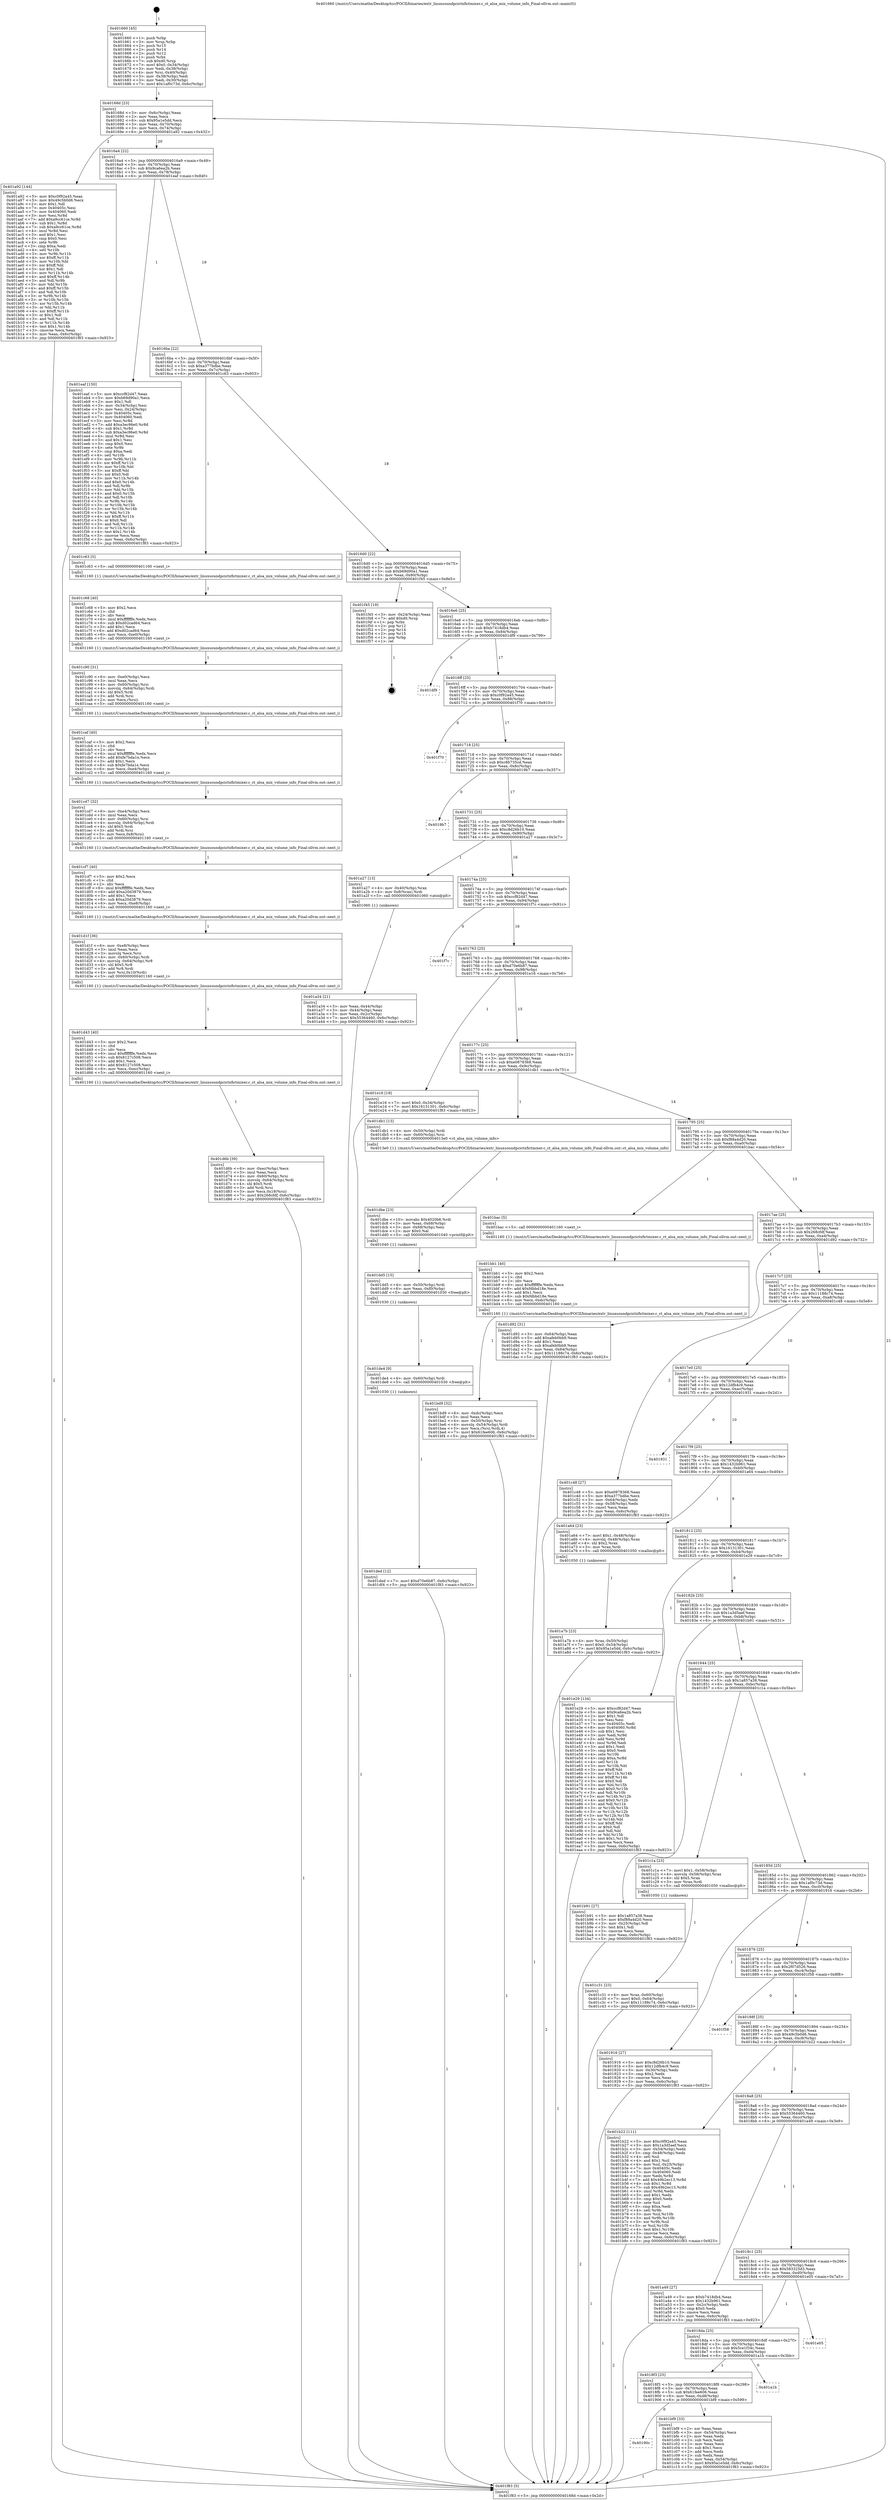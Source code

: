 digraph "0x401660" {
  label = "0x401660 (/mnt/c/Users/mathe/Desktop/tcc/POCII/binaries/extr_linuxsoundpcictxfictmixer.c_ct_alsa_mix_volume_info_Final-ollvm.out::main(0))"
  labelloc = "t"
  node[shape=record]

  Entry [label="",width=0.3,height=0.3,shape=circle,fillcolor=black,style=filled]
  "0x40168d" [label="{
     0x40168d [23]\l
     | [instrs]\l
     &nbsp;&nbsp;0x40168d \<+3\>: mov -0x6c(%rbp),%eax\l
     &nbsp;&nbsp;0x401690 \<+2\>: mov %eax,%ecx\l
     &nbsp;&nbsp;0x401692 \<+6\>: sub $0x95a1e5dd,%ecx\l
     &nbsp;&nbsp;0x401698 \<+3\>: mov %eax,-0x70(%rbp)\l
     &nbsp;&nbsp;0x40169b \<+3\>: mov %ecx,-0x74(%rbp)\l
     &nbsp;&nbsp;0x40169e \<+6\>: je 0000000000401a92 \<main+0x432\>\l
  }"]
  "0x401a92" [label="{
     0x401a92 [144]\l
     | [instrs]\l
     &nbsp;&nbsp;0x401a92 \<+5\>: mov $0xc0f92a45,%eax\l
     &nbsp;&nbsp;0x401a97 \<+5\>: mov $0x49c5b0d6,%ecx\l
     &nbsp;&nbsp;0x401a9c \<+2\>: mov $0x1,%dl\l
     &nbsp;&nbsp;0x401a9e \<+7\>: mov 0x40405c,%esi\l
     &nbsp;&nbsp;0x401aa5 \<+7\>: mov 0x404060,%edi\l
     &nbsp;&nbsp;0x401aac \<+3\>: mov %esi,%r8d\l
     &nbsp;&nbsp;0x401aaf \<+7\>: add $0xa9cc61ce,%r8d\l
     &nbsp;&nbsp;0x401ab6 \<+4\>: sub $0x1,%r8d\l
     &nbsp;&nbsp;0x401aba \<+7\>: sub $0xa9cc61ce,%r8d\l
     &nbsp;&nbsp;0x401ac1 \<+4\>: imul %r8d,%esi\l
     &nbsp;&nbsp;0x401ac5 \<+3\>: and $0x1,%esi\l
     &nbsp;&nbsp;0x401ac8 \<+3\>: cmp $0x0,%esi\l
     &nbsp;&nbsp;0x401acb \<+4\>: sete %r9b\l
     &nbsp;&nbsp;0x401acf \<+3\>: cmp $0xa,%edi\l
     &nbsp;&nbsp;0x401ad2 \<+4\>: setl %r10b\l
     &nbsp;&nbsp;0x401ad6 \<+3\>: mov %r9b,%r11b\l
     &nbsp;&nbsp;0x401ad9 \<+4\>: xor $0xff,%r11b\l
     &nbsp;&nbsp;0x401add \<+3\>: mov %r10b,%bl\l
     &nbsp;&nbsp;0x401ae0 \<+3\>: xor $0xff,%bl\l
     &nbsp;&nbsp;0x401ae3 \<+3\>: xor $0x1,%dl\l
     &nbsp;&nbsp;0x401ae6 \<+3\>: mov %r11b,%r14b\l
     &nbsp;&nbsp;0x401ae9 \<+4\>: and $0xff,%r14b\l
     &nbsp;&nbsp;0x401aed \<+3\>: and %dl,%r9b\l
     &nbsp;&nbsp;0x401af0 \<+3\>: mov %bl,%r15b\l
     &nbsp;&nbsp;0x401af3 \<+4\>: and $0xff,%r15b\l
     &nbsp;&nbsp;0x401af7 \<+3\>: and %dl,%r10b\l
     &nbsp;&nbsp;0x401afa \<+3\>: or %r9b,%r14b\l
     &nbsp;&nbsp;0x401afd \<+3\>: or %r10b,%r15b\l
     &nbsp;&nbsp;0x401b00 \<+3\>: xor %r15b,%r14b\l
     &nbsp;&nbsp;0x401b03 \<+3\>: or %bl,%r11b\l
     &nbsp;&nbsp;0x401b06 \<+4\>: xor $0xff,%r11b\l
     &nbsp;&nbsp;0x401b0a \<+3\>: or $0x1,%dl\l
     &nbsp;&nbsp;0x401b0d \<+3\>: and %dl,%r11b\l
     &nbsp;&nbsp;0x401b10 \<+3\>: or %r11b,%r14b\l
     &nbsp;&nbsp;0x401b13 \<+4\>: test $0x1,%r14b\l
     &nbsp;&nbsp;0x401b17 \<+3\>: cmovne %ecx,%eax\l
     &nbsp;&nbsp;0x401b1a \<+3\>: mov %eax,-0x6c(%rbp)\l
     &nbsp;&nbsp;0x401b1d \<+5\>: jmp 0000000000401f83 \<main+0x923\>\l
  }"]
  "0x4016a4" [label="{
     0x4016a4 [22]\l
     | [instrs]\l
     &nbsp;&nbsp;0x4016a4 \<+5\>: jmp 00000000004016a9 \<main+0x49\>\l
     &nbsp;&nbsp;0x4016a9 \<+3\>: mov -0x70(%rbp),%eax\l
     &nbsp;&nbsp;0x4016ac \<+5\>: sub $0x9ca6ea2b,%eax\l
     &nbsp;&nbsp;0x4016b1 \<+3\>: mov %eax,-0x78(%rbp)\l
     &nbsp;&nbsp;0x4016b4 \<+6\>: je 0000000000401eaf \<main+0x84f\>\l
  }"]
  Exit [label="",width=0.3,height=0.3,shape=circle,fillcolor=black,style=filled,peripheries=2]
  "0x401eaf" [label="{
     0x401eaf [150]\l
     | [instrs]\l
     &nbsp;&nbsp;0x401eaf \<+5\>: mov $0xccf82d47,%eax\l
     &nbsp;&nbsp;0x401eb4 \<+5\>: mov $0xb69d90a1,%ecx\l
     &nbsp;&nbsp;0x401eb9 \<+2\>: mov $0x1,%dl\l
     &nbsp;&nbsp;0x401ebb \<+3\>: mov -0x34(%rbp),%esi\l
     &nbsp;&nbsp;0x401ebe \<+3\>: mov %esi,-0x24(%rbp)\l
     &nbsp;&nbsp;0x401ec1 \<+7\>: mov 0x40405c,%esi\l
     &nbsp;&nbsp;0x401ec8 \<+7\>: mov 0x404060,%edi\l
     &nbsp;&nbsp;0x401ecf \<+3\>: mov %esi,%r8d\l
     &nbsp;&nbsp;0x401ed2 \<+7\>: add $0xa3ec96e0,%r8d\l
     &nbsp;&nbsp;0x401ed9 \<+4\>: sub $0x1,%r8d\l
     &nbsp;&nbsp;0x401edd \<+7\>: sub $0xa3ec96e0,%r8d\l
     &nbsp;&nbsp;0x401ee4 \<+4\>: imul %r8d,%esi\l
     &nbsp;&nbsp;0x401ee8 \<+3\>: and $0x1,%esi\l
     &nbsp;&nbsp;0x401eeb \<+3\>: cmp $0x0,%esi\l
     &nbsp;&nbsp;0x401eee \<+4\>: sete %r9b\l
     &nbsp;&nbsp;0x401ef2 \<+3\>: cmp $0xa,%edi\l
     &nbsp;&nbsp;0x401ef5 \<+4\>: setl %r10b\l
     &nbsp;&nbsp;0x401ef9 \<+3\>: mov %r9b,%r11b\l
     &nbsp;&nbsp;0x401efc \<+4\>: xor $0xff,%r11b\l
     &nbsp;&nbsp;0x401f00 \<+3\>: mov %r10b,%bl\l
     &nbsp;&nbsp;0x401f03 \<+3\>: xor $0xff,%bl\l
     &nbsp;&nbsp;0x401f06 \<+3\>: xor $0x0,%dl\l
     &nbsp;&nbsp;0x401f09 \<+3\>: mov %r11b,%r14b\l
     &nbsp;&nbsp;0x401f0c \<+4\>: and $0x0,%r14b\l
     &nbsp;&nbsp;0x401f10 \<+3\>: and %dl,%r9b\l
     &nbsp;&nbsp;0x401f13 \<+3\>: mov %bl,%r15b\l
     &nbsp;&nbsp;0x401f16 \<+4\>: and $0x0,%r15b\l
     &nbsp;&nbsp;0x401f1a \<+3\>: and %dl,%r10b\l
     &nbsp;&nbsp;0x401f1d \<+3\>: or %r9b,%r14b\l
     &nbsp;&nbsp;0x401f20 \<+3\>: or %r10b,%r15b\l
     &nbsp;&nbsp;0x401f23 \<+3\>: xor %r15b,%r14b\l
     &nbsp;&nbsp;0x401f26 \<+3\>: or %bl,%r11b\l
     &nbsp;&nbsp;0x401f29 \<+4\>: xor $0xff,%r11b\l
     &nbsp;&nbsp;0x401f2d \<+3\>: or $0x0,%dl\l
     &nbsp;&nbsp;0x401f30 \<+3\>: and %dl,%r11b\l
     &nbsp;&nbsp;0x401f33 \<+3\>: or %r11b,%r14b\l
     &nbsp;&nbsp;0x401f36 \<+4\>: test $0x1,%r14b\l
     &nbsp;&nbsp;0x401f3a \<+3\>: cmovne %ecx,%eax\l
     &nbsp;&nbsp;0x401f3d \<+3\>: mov %eax,-0x6c(%rbp)\l
     &nbsp;&nbsp;0x401f40 \<+5\>: jmp 0000000000401f83 \<main+0x923\>\l
  }"]
  "0x4016ba" [label="{
     0x4016ba [22]\l
     | [instrs]\l
     &nbsp;&nbsp;0x4016ba \<+5\>: jmp 00000000004016bf \<main+0x5f\>\l
     &nbsp;&nbsp;0x4016bf \<+3\>: mov -0x70(%rbp),%eax\l
     &nbsp;&nbsp;0x4016c2 \<+5\>: sub $0xa377bdbe,%eax\l
     &nbsp;&nbsp;0x4016c7 \<+3\>: mov %eax,-0x7c(%rbp)\l
     &nbsp;&nbsp;0x4016ca \<+6\>: je 0000000000401c63 \<main+0x603\>\l
  }"]
  "0x401ded" [label="{
     0x401ded [12]\l
     | [instrs]\l
     &nbsp;&nbsp;0x401ded \<+7\>: movl $0xd70e6b87,-0x6c(%rbp)\l
     &nbsp;&nbsp;0x401df4 \<+5\>: jmp 0000000000401f83 \<main+0x923\>\l
  }"]
  "0x401c63" [label="{
     0x401c63 [5]\l
     | [instrs]\l
     &nbsp;&nbsp;0x401c63 \<+5\>: call 0000000000401160 \<next_i\>\l
     | [calls]\l
     &nbsp;&nbsp;0x401160 \{1\} (/mnt/c/Users/mathe/Desktop/tcc/POCII/binaries/extr_linuxsoundpcictxfictmixer.c_ct_alsa_mix_volume_info_Final-ollvm.out::next_i)\l
  }"]
  "0x4016d0" [label="{
     0x4016d0 [22]\l
     | [instrs]\l
     &nbsp;&nbsp;0x4016d0 \<+5\>: jmp 00000000004016d5 \<main+0x75\>\l
     &nbsp;&nbsp;0x4016d5 \<+3\>: mov -0x70(%rbp),%eax\l
     &nbsp;&nbsp;0x4016d8 \<+5\>: sub $0xb69d90a1,%eax\l
     &nbsp;&nbsp;0x4016dd \<+3\>: mov %eax,-0x80(%rbp)\l
     &nbsp;&nbsp;0x4016e0 \<+6\>: je 0000000000401f45 \<main+0x8e5\>\l
  }"]
  "0x401de4" [label="{
     0x401de4 [9]\l
     | [instrs]\l
     &nbsp;&nbsp;0x401de4 \<+4\>: mov -0x60(%rbp),%rdi\l
     &nbsp;&nbsp;0x401de8 \<+5\>: call 0000000000401030 \<free@plt\>\l
     | [calls]\l
     &nbsp;&nbsp;0x401030 \{1\} (unknown)\l
  }"]
  "0x401f45" [label="{
     0x401f45 [19]\l
     | [instrs]\l
     &nbsp;&nbsp;0x401f45 \<+3\>: mov -0x24(%rbp),%eax\l
     &nbsp;&nbsp;0x401f48 \<+7\>: add $0xd0,%rsp\l
     &nbsp;&nbsp;0x401f4f \<+1\>: pop %rbx\l
     &nbsp;&nbsp;0x401f50 \<+2\>: pop %r12\l
     &nbsp;&nbsp;0x401f52 \<+2\>: pop %r14\l
     &nbsp;&nbsp;0x401f54 \<+2\>: pop %r15\l
     &nbsp;&nbsp;0x401f56 \<+1\>: pop %rbp\l
     &nbsp;&nbsp;0x401f57 \<+1\>: ret\l
  }"]
  "0x4016e6" [label="{
     0x4016e6 [25]\l
     | [instrs]\l
     &nbsp;&nbsp;0x4016e6 \<+5\>: jmp 00000000004016eb \<main+0x8b\>\l
     &nbsp;&nbsp;0x4016eb \<+3\>: mov -0x70(%rbp),%eax\l
     &nbsp;&nbsp;0x4016ee \<+5\>: sub $0xb7418db4,%eax\l
     &nbsp;&nbsp;0x4016f3 \<+6\>: mov %eax,-0x84(%rbp)\l
     &nbsp;&nbsp;0x4016f9 \<+6\>: je 0000000000401df9 \<main+0x799\>\l
  }"]
  "0x401dd5" [label="{
     0x401dd5 [15]\l
     | [instrs]\l
     &nbsp;&nbsp;0x401dd5 \<+4\>: mov -0x50(%rbp),%rdi\l
     &nbsp;&nbsp;0x401dd9 \<+6\>: mov %eax,-0xf0(%rbp)\l
     &nbsp;&nbsp;0x401ddf \<+5\>: call 0000000000401030 \<free@plt\>\l
     | [calls]\l
     &nbsp;&nbsp;0x401030 \{1\} (unknown)\l
  }"]
  "0x401df9" [label="{
     0x401df9\l
  }", style=dashed]
  "0x4016ff" [label="{
     0x4016ff [25]\l
     | [instrs]\l
     &nbsp;&nbsp;0x4016ff \<+5\>: jmp 0000000000401704 \<main+0xa4\>\l
     &nbsp;&nbsp;0x401704 \<+3\>: mov -0x70(%rbp),%eax\l
     &nbsp;&nbsp;0x401707 \<+5\>: sub $0xc0f92a45,%eax\l
     &nbsp;&nbsp;0x40170c \<+6\>: mov %eax,-0x88(%rbp)\l
     &nbsp;&nbsp;0x401712 \<+6\>: je 0000000000401f70 \<main+0x910\>\l
  }"]
  "0x401dbe" [label="{
     0x401dbe [23]\l
     | [instrs]\l
     &nbsp;&nbsp;0x401dbe \<+10\>: movabs $0x4020b6,%rdi\l
     &nbsp;&nbsp;0x401dc8 \<+3\>: mov %eax,-0x68(%rbp)\l
     &nbsp;&nbsp;0x401dcb \<+3\>: mov -0x68(%rbp),%esi\l
     &nbsp;&nbsp;0x401dce \<+2\>: mov $0x0,%al\l
     &nbsp;&nbsp;0x401dd0 \<+5\>: call 0000000000401040 \<printf@plt\>\l
     | [calls]\l
     &nbsp;&nbsp;0x401040 \{1\} (unknown)\l
  }"]
  "0x401f70" [label="{
     0x401f70\l
  }", style=dashed]
  "0x401718" [label="{
     0x401718 [25]\l
     | [instrs]\l
     &nbsp;&nbsp;0x401718 \<+5\>: jmp 000000000040171d \<main+0xbd\>\l
     &nbsp;&nbsp;0x40171d \<+3\>: mov -0x70(%rbp),%eax\l
     &nbsp;&nbsp;0x401720 \<+5\>: sub $0xc8b735cd,%eax\l
     &nbsp;&nbsp;0x401725 \<+6\>: mov %eax,-0x8c(%rbp)\l
     &nbsp;&nbsp;0x40172b \<+6\>: je 00000000004019b7 \<main+0x357\>\l
  }"]
  "0x401d6b" [label="{
     0x401d6b [39]\l
     | [instrs]\l
     &nbsp;&nbsp;0x401d6b \<+6\>: mov -0xec(%rbp),%ecx\l
     &nbsp;&nbsp;0x401d71 \<+3\>: imul %eax,%ecx\l
     &nbsp;&nbsp;0x401d74 \<+4\>: mov -0x60(%rbp),%rsi\l
     &nbsp;&nbsp;0x401d78 \<+4\>: movslq -0x64(%rbp),%rdi\l
     &nbsp;&nbsp;0x401d7c \<+4\>: shl $0x5,%rdi\l
     &nbsp;&nbsp;0x401d80 \<+3\>: add %rdi,%rsi\l
     &nbsp;&nbsp;0x401d83 \<+3\>: mov %ecx,0x18(%rsi)\l
     &nbsp;&nbsp;0x401d86 \<+7\>: movl $0x268cfdf,-0x6c(%rbp)\l
     &nbsp;&nbsp;0x401d8d \<+5\>: jmp 0000000000401f83 \<main+0x923\>\l
  }"]
  "0x4019b7" [label="{
     0x4019b7\l
  }", style=dashed]
  "0x401731" [label="{
     0x401731 [25]\l
     | [instrs]\l
     &nbsp;&nbsp;0x401731 \<+5\>: jmp 0000000000401736 \<main+0xd6\>\l
     &nbsp;&nbsp;0x401736 \<+3\>: mov -0x70(%rbp),%eax\l
     &nbsp;&nbsp;0x401739 \<+5\>: sub $0xc8d26b10,%eax\l
     &nbsp;&nbsp;0x40173e \<+6\>: mov %eax,-0x90(%rbp)\l
     &nbsp;&nbsp;0x401744 \<+6\>: je 0000000000401a27 \<main+0x3c7\>\l
  }"]
  "0x401d43" [label="{
     0x401d43 [40]\l
     | [instrs]\l
     &nbsp;&nbsp;0x401d43 \<+5\>: mov $0x2,%ecx\l
     &nbsp;&nbsp;0x401d48 \<+1\>: cltd\l
     &nbsp;&nbsp;0x401d49 \<+2\>: idiv %ecx\l
     &nbsp;&nbsp;0x401d4b \<+6\>: imul $0xfffffffe,%edx,%ecx\l
     &nbsp;&nbsp;0x401d51 \<+6\>: sub $0x8127c508,%ecx\l
     &nbsp;&nbsp;0x401d57 \<+3\>: add $0x1,%ecx\l
     &nbsp;&nbsp;0x401d5a \<+6\>: add $0x8127c508,%ecx\l
     &nbsp;&nbsp;0x401d60 \<+6\>: mov %ecx,-0xec(%rbp)\l
     &nbsp;&nbsp;0x401d66 \<+5\>: call 0000000000401160 \<next_i\>\l
     | [calls]\l
     &nbsp;&nbsp;0x401160 \{1\} (/mnt/c/Users/mathe/Desktop/tcc/POCII/binaries/extr_linuxsoundpcictxfictmixer.c_ct_alsa_mix_volume_info_Final-ollvm.out::next_i)\l
  }"]
  "0x401a27" [label="{
     0x401a27 [13]\l
     | [instrs]\l
     &nbsp;&nbsp;0x401a27 \<+4\>: mov -0x40(%rbp),%rax\l
     &nbsp;&nbsp;0x401a2b \<+4\>: mov 0x8(%rax),%rdi\l
     &nbsp;&nbsp;0x401a2f \<+5\>: call 0000000000401060 \<atoi@plt\>\l
     | [calls]\l
     &nbsp;&nbsp;0x401060 \{1\} (unknown)\l
  }"]
  "0x40174a" [label="{
     0x40174a [25]\l
     | [instrs]\l
     &nbsp;&nbsp;0x40174a \<+5\>: jmp 000000000040174f \<main+0xef\>\l
     &nbsp;&nbsp;0x40174f \<+3\>: mov -0x70(%rbp),%eax\l
     &nbsp;&nbsp;0x401752 \<+5\>: sub $0xccf82d47,%eax\l
     &nbsp;&nbsp;0x401757 \<+6\>: mov %eax,-0x94(%rbp)\l
     &nbsp;&nbsp;0x40175d \<+6\>: je 0000000000401f7c \<main+0x91c\>\l
  }"]
  "0x401d1f" [label="{
     0x401d1f [36]\l
     | [instrs]\l
     &nbsp;&nbsp;0x401d1f \<+6\>: mov -0xe8(%rbp),%ecx\l
     &nbsp;&nbsp;0x401d25 \<+3\>: imul %eax,%ecx\l
     &nbsp;&nbsp;0x401d28 \<+3\>: movslq %ecx,%rsi\l
     &nbsp;&nbsp;0x401d2b \<+4\>: mov -0x60(%rbp),%rdi\l
     &nbsp;&nbsp;0x401d2f \<+4\>: movslq -0x64(%rbp),%r8\l
     &nbsp;&nbsp;0x401d33 \<+4\>: shl $0x5,%r8\l
     &nbsp;&nbsp;0x401d37 \<+3\>: add %r8,%rdi\l
     &nbsp;&nbsp;0x401d3a \<+4\>: mov %rsi,0x10(%rdi)\l
     &nbsp;&nbsp;0x401d3e \<+5\>: call 0000000000401160 \<next_i\>\l
     | [calls]\l
     &nbsp;&nbsp;0x401160 \{1\} (/mnt/c/Users/mathe/Desktop/tcc/POCII/binaries/extr_linuxsoundpcictxfictmixer.c_ct_alsa_mix_volume_info_Final-ollvm.out::next_i)\l
  }"]
  "0x401f7c" [label="{
     0x401f7c\l
  }", style=dashed]
  "0x401763" [label="{
     0x401763 [25]\l
     | [instrs]\l
     &nbsp;&nbsp;0x401763 \<+5\>: jmp 0000000000401768 \<main+0x108\>\l
     &nbsp;&nbsp;0x401768 \<+3\>: mov -0x70(%rbp),%eax\l
     &nbsp;&nbsp;0x40176b \<+5\>: sub $0xd70e6b87,%eax\l
     &nbsp;&nbsp;0x401770 \<+6\>: mov %eax,-0x98(%rbp)\l
     &nbsp;&nbsp;0x401776 \<+6\>: je 0000000000401e16 \<main+0x7b6\>\l
  }"]
  "0x401cf7" [label="{
     0x401cf7 [40]\l
     | [instrs]\l
     &nbsp;&nbsp;0x401cf7 \<+5\>: mov $0x2,%ecx\l
     &nbsp;&nbsp;0x401cfc \<+1\>: cltd\l
     &nbsp;&nbsp;0x401cfd \<+2\>: idiv %ecx\l
     &nbsp;&nbsp;0x401cff \<+6\>: imul $0xfffffffe,%edx,%ecx\l
     &nbsp;&nbsp;0x401d05 \<+6\>: add $0xa20d3879,%ecx\l
     &nbsp;&nbsp;0x401d0b \<+3\>: add $0x1,%ecx\l
     &nbsp;&nbsp;0x401d0e \<+6\>: sub $0xa20d3879,%ecx\l
     &nbsp;&nbsp;0x401d14 \<+6\>: mov %ecx,-0xe8(%rbp)\l
     &nbsp;&nbsp;0x401d1a \<+5\>: call 0000000000401160 \<next_i\>\l
     | [calls]\l
     &nbsp;&nbsp;0x401160 \{1\} (/mnt/c/Users/mathe/Desktop/tcc/POCII/binaries/extr_linuxsoundpcictxfictmixer.c_ct_alsa_mix_volume_info_Final-ollvm.out::next_i)\l
  }"]
  "0x401e16" [label="{
     0x401e16 [19]\l
     | [instrs]\l
     &nbsp;&nbsp;0x401e16 \<+7\>: movl $0x0,-0x34(%rbp)\l
     &nbsp;&nbsp;0x401e1d \<+7\>: movl $0x16131301,-0x6c(%rbp)\l
     &nbsp;&nbsp;0x401e24 \<+5\>: jmp 0000000000401f83 \<main+0x923\>\l
  }"]
  "0x40177c" [label="{
     0x40177c [25]\l
     | [instrs]\l
     &nbsp;&nbsp;0x40177c \<+5\>: jmp 0000000000401781 \<main+0x121\>\l
     &nbsp;&nbsp;0x401781 \<+3\>: mov -0x70(%rbp),%eax\l
     &nbsp;&nbsp;0x401784 \<+5\>: sub $0xe0878368,%eax\l
     &nbsp;&nbsp;0x401789 \<+6\>: mov %eax,-0x9c(%rbp)\l
     &nbsp;&nbsp;0x40178f \<+6\>: je 0000000000401db1 \<main+0x751\>\l
  }"]
  "0x401cd7" [label="{
     0x401cd7 [32]\l
     | [instrs]\l
     &nbsp;&nbsp;0x401cd7 \<+6\>: mov -0xe4(%rbp),%ecx\l
     &nbsp;&nbsp;0x401cdd \<+3\>: imul %eax,%ecx\l
     &nbsp;&nbsp;0x401ce0 \<+4\>: mov -0x60(%rbp),%rsi\l
     &nbsp;&nbsp;0x401ce4 \<+4\>: movslq -0x64(%rbp),%rdi\l
     &nbsp;&nbsp;0x401ce8 \<+4\>: shl $0x5,%rdi\l
     &nbsp;&nbsp;0x401cec \<+3\>: add %rdi,%rsi\l
     &nbsp;&nbsp;0x401cef \<+3\>: mov %ecx,0x8(%rsi)\l
     &nbsp;&nbsp;0x401cf2 \<+5\>: call 0000000000401160 \<next_i\>\l
     | [calls]\l
     &nbsp;&nbsp;0x401160 \{1\} (/mnt/c/Users/mathe/Desktop/tcc/POCII/binaries/extr_linuxsoundpcictxfictmixer.c_ct_alsa_mix_volume_info_Final-ollvm.out::next_i)\l
  }"]
  "0x401db1" [label="{
     0x401db1 [13]\l
     | [instrs]\l
     &nbsp;&nbsp;0x401db1 \<+4\>: mov -0x50(%rbp),%rdi\l
     &nbsp;&nbsp;0x401db5 \<+4\>: mov -0x60(%rbp),%rsi\l
     &nbsp;&nbsp;0x401db9 \<+5\>: call 00000000004013e0 \<ct_alsa_mix_volume_info\>\l
     | [calls]\l
     &nbsp;&nbsp;0x4013e0 \{1\} (/mnt/c/Users/mathe/Desktop/tcc/POCII/binaries/extr_linuxsoundpcictxfictmixer.c_ct_alsa_mix_volume_info_Final-ollvm.out::ct_alsa_mix_volume_info)\l
  }"]
  "0x401795" [label="{
     0x401795 [25]\l
     | [instrs]\l
     &nbsp;&nbsp;0x401795 \<+5\>: jmp 000000000040179a \<main+0x13a\>\l
     &nbsp;&nbsp;0x40179a \<+3\>: mov -0x70(%rbp),%eax\l
     &nbsp;&nbsp;0x40179d \<+5\>: sub $0xf88a4d20,%eax\l
     &nbsp;&nbsp;0x4017a2 \<+6\>: mov %eax,-0xa0(%rbp)\l
     &nbsp;&nbsp;0x4017a8 \<+6\>: je 0000000000401bac \<main+0x54c\>\l
  }"]
  "0x401caf" [label="{
     0x401caf [40]\l
     | [instrs]\l
     &nbsp;&nbsp;0x401caf \<+5\>: mov $0x2,%ecx\l
     &nbsp;&nbsp;0x401cb4 \<+1\>: cltd\l
     &nbsp;&nbsp;0x401cb5 \<+2\>: idiv %ecx\l
     &nbsp;&nbsp;0x401cb7 \<+6\>: imul $0xfffffffe,%edx,%ecx\l
     &nbsp;&nbsp;0x401cbd \<+6\>: add $0xfe7bda1e,%ecx\l
     &nbsp;&nbsp;0x401cc3 \<+3\>: add $0x1,%ecx\l
     &nbsp;&nbsp;0x401cc6 \<+6\>: sub $0xfe7bda1e,%ecx\l
     &nbsp;&nbsp;0x401ccc \<+6\>: mov %ecx,-0xe4(%rbp)\l
     &nbsp;&nbsp;0x401cd2 \<+5\>: call 0000000000401160 \<next_i\>\l
     | [calls]\l
     &nbsp;&nbsp;0x401160 \{1\} (/mnt/c/Users/mathe/Desktop/tcc/POCII/binaries/extr_linuxsoundpcictxfictmixer.c_ct_alsa_mix_volume_info_Final-ollvm.out::next_i)\l
  }"]
  "0x401bac" [label="{
     0x401bac [5]\l
     | [instrs]\l
     &nbsp;&nbsp;0x401bac \<+5\>: call 0000000000401160 \<next_i\>\l
     | [calls]\l
     &nbsp;&nbsp;0x401160 \{1\} (/mnt/c/Users/mathe/Desktop/tcc/POCII/binaries/extr_linuxsoundpcictxfictmixer.c_ct_alsa_mix_volume_info_Final-ollvm.out::next_i)\l
  }"]
  "0x4017ae" [label="{
     0x4017ae [25]\l
     | [instrs]\l
     &nbsp;&nbsp;0x4017ae \<+5\>: jmp 00000000004017b3 \<main+0x153\>\l
     &nbsp;&nbsp;0x4017b3 \<+3\>: mov -0x70(%rbp),%eax\l
     &nbsp;&nbsp;0x4017b6 \<+5\>: sub $0x268cfdf,%eax\l
     &nbsp;&nbsp;0x4017bb \<+6\>: mov %eax,-0xa4(%rbp)\l
     &nbsp;&nbsp;0x4017c1 \<+6\>: je 0000000000401d92 \<main+0x732\>\l
  }"]
  "0x401c90" [label="{
     0x401c90 [31]\l
     | [instrs]\l
     &nbsp;&nbsp;0x401c90 \<+6\>: mov -0xe0(%rbp),%ecx\l
     &nbsp;&nbsp;0x401c96 \<+3\>: imul %eax,%ecx\l
     &nbsp;&nbsp;0x401c99 \<+4\>: mov -0x60(%rbp),%rsi\l
     &nbsp;&nbsp;0x401c9d \<+4\>: movslq -0x64(%rbp),%rdi\l
     &nbsp;&nbsp;0x401ca1 \<+4\>: shl $0x5,%rdi\l
     &nbsp;&nbsp;0x401ca5 \<+3\>: add %rdi,%rsi\l
     &nbsp;&nbsp;0x401ca8 \<+2\>: mov %ecx,(%rsi)\l
     &nbsp;&nbsp;0x401caa \<+5\>: call 0000000000401160 \<next_i\>\l
     | [calls]\l
     &nbsp;&nbsp;0x401160 \{1\} (/mnt/c/Users/mathe/Desktop/tcc/POCII/binaries/extr_linuxsoundpcictxfictmixer.c_ct_alsa_mix_volume_info_Final-ollvm.out::next_i)\l
  }"]
  "0x401d92" [label="{
     0x401d92 [31]\l
     | [instrs]\l
     &nbsp;&nbsp;0x401d92 \<+3\>: mov -0x64(%rbp),%eax\l
     &nbsp;&nbsp;0x401d95 \<+5\>: add $0xafeb0bb9,%eax\l
     &nbsp;&nbsp;0x401d9a \<+3\>: add $0x1,%eax\l
     &nbsp;&nbsp;0x401d9d \<+5\>: sub $0xafeb0bb9,%eax\l
     &nbsp;&nbsp;0x401da2 \<+3\>: mov %eax,-0x64(%rbp)\l
     &nbsp;&nbsp;0x401da5 \<+7\>: movl $0x11188c74,-0x6c(%rbp)\l
     &nbsp;&nbsp;0x401dac \<+5\>: jmp 0000000000401f83 \<main+0x923\>\l
  }"]
  "0x4017c7" [label="{
     0x4017c7 [25]\l
     | [instrs]\l
     &nbsp;&nbsp;0x4017c7 \<+5\>: jmp 00000000004017cc \<main+0x16c\>\l
     &nbsp;&nbsp;0x4017cc \<+3\>: mov -0x70(%rbp),%eax\l
     &nbsp;&nbsp;0x4017cf \<+5\>: sub $0x11188c74,%eax\l
     &nbsp;&nbsp;0x4017d4 \<+6\>: mov %eax,-0xa8(%rbp)\l
     &nbsp;&nbsp;0x4017da \<+6\>: je 0000000000401c48 \<main+0x5e8\>\l
  }"]
  "0x401c68" [label="{
     0x401c68 [40]\l
     | [instrs]\l
     &nbsp;&nbsp;0x401c68 \<+5\>: mov $0x2,%ecx\l
     &nbsp;&nbsp;0x401c6d \<+1\>: cltd\l
     &nbsp;&nbsp;0x401c6e \<+2\>: idiv %ecx\l
     &nbsp;&nbsp;0x401c70 \<+6\>: imul $0xfffffffe,%edx,%ecx\l
     &nbsp;&nbsp;0x401c76 \<+6\>: sub $0xd02cad64,%ecx\l
     &nbsp;&nbsp;0x401c7c \<+3\>: add $0x1,%ecx\l
     &nbsp;&nbsp;0x401c7f \<+6\>: add $0xd02cad64,%ecx\l
     &nbsp;&nbsp;0x401c85 \<+6\>: mov %ecx,-0xe0(%rbp)\l
     &nbsp;&nbsp;0x401c8b \<+5\>: call 0000000000401160 \<next_i\>\l
     | [calls]\l
     &nbsp;&nbsp;0x401160 \{1\} (/mnt/c/Users/mathe/Desktop/tcc/POCII/binaries/extr_linuxsoundpcictxfictmixer.c_ct_alsa_mix_volume_info_Final-ollvm.out::next_i)\l
  }"]
  "0x401c48" [label="{
     0x401c48 [27]\l
     | [instrs]\l
     &nbsp;&nbsp;0x401c48 \<+5\>: mov $0xe0878368,%eax\l
     &nbsp;&nbsp;0x401c4d \<+5\>: mov $0xa377bdbe,%ecx\l
     &nbsp;&nbsp;0x401c52 \<+3\>: mov -0x64(%rbp),%edx\l
     &nbsp;&nbsp;0x401c55 \<+3\>: cmp -0x58(%rbp),%edx\l
     &nbsp;&nbsp;0x401c58 \<+3\>: cmovl %ecx,%eax\l
     &nbsp;&nbsp;0x401c5b \<+3\>: mov %eax,-0x6c(%rbp)\l
     &nbsp;&nbsp;0x401c5e \<+5\>: jmp 0000000000401f83 \<main+0x923\>\l
  }"]
  "0x4017e0" [label="{
     0x4017e0 [25]\l
     | [instrs]\l
     &nbsp;&nbsp;0x4017e0 \<+5\>: jmp 00000000004017e5 \<main+0x185\>\l
     &nbsp;&nbsp;0x4017e5 \<+3\>: mov -0x70(%rbp),%eax\l
     &nbsp;&nbsp;0x4017e8 \<+5\>: sub $0x12dfb4c9,%eax\l
     &nbsp;&nbsp;0x4017ed \<+6\>: mov %eax,-0xac(%rbp)\l
     &nbsp;&nbsp;0x4017f3 \<+6\>: je 0000000000401931 \<main+0x2d1\>\l
  }"]
  "0x401c31" [label="{
     0x401c31 [23]\l
     | [instrs]\l
     &nbsp;&nbsp;0x401c31 \<+4\>: mov %rax,-0x60(%rbp)\l
     &nbsp;&nbsp;0x401c35 \<+7\>: movl $0x0,-0x64(%rbp)\l
     &nbsp;&nbsp;0x401c3c \<+7\>: movl $0x11188c74,-0x6c(%rbp)\l
     &nbsp;&nbsp;0x401c43 \<+5\>: jmp 0000000000401f83 \<main+0x923\>\l
  }"]
  "0x401931" [label="{
     0x401931\l
  }", style=dashed]
  "0x4017f9" [label="{
     0x4017f9 [25]\l
     | [instrs]\l
     &nbsp;&nbsp;0x4017f9 \<+5\>: jmp 00000000004017fe \<main+0x19e\>\l
     &nbsp;&nbsp;0x4017fe \<+3\>: mov -0x70(%rbp),%eax\l
     &nbsp;&nbsp;0x401801 \<+5\>: sub $0x1432b961,%eax\l
     &nbsp;&nbsp;0x401806 \<+6\>: mov %eax,-0xb0(%rbp)\l
     &nbsp;&nbsp;0x40180c \<+6\>: je 0000000000401a64 \<main+0x404\>\l
  }"]
  "0x40190c" [label="{
     0x40190c\l
  }", style=dashed]
  "0x401a64" [label="{
     0x401a64 [23]\l
     | [instrs]\l
     &nbsp;&nbsp;0x401a64 \<+7\>: movl $0x1,-0x48(%rbp)\l
     &nbsp;&nbsp;0x401a6b \<+4\>: movslq -0x48(%rbp),%rax\l
     &nbsp;&nbsp;0x401a6f \<+4\>: shl $0x2,%rax\l
     &nbsp;&nbsp;0x401a73 \<+3\>: mov %rax,%rdi\l
     &nbsp;&nbsp;0x401a76 \<+5\>: call 0000000000401050 \<malloc@plt\>\l
     | [calls]\l
     &nbsp;&nbsp;0x401050 \{1\} (unknown)\l
  }"]
  "0x401812" [label="{
     0x401812 [25]\l
     | [instrs]\l
     &nbsp;&nbsp;0x401812 \<+5\>: jmp 0000000000401817 \<main+0x1b7\>\l
     &nbsp;&nbsp;0x401817 \<+3\>: mov -0x70(%rbp),%eax\l
     &nbsp;&nbsp;0x40181a \<+5\>: sub $0x16131301,%eax\l
     &nbsp;&nbsp;0x40181f \<+6\>: mov %eax,-0xb4(%rbp)\l
     &nbsp;&nbsp;0x401825 \<+6\>: je 0000000000401e29 \<main+0x7c9\>\l
  }"]
  "0x401bf9" [label="{
     0x401bf9 [33]\l
     | [instrs]\l
     &nbsp;&nbsp;0x401bf9 \<+2\>: xor %eax,%eax\l
     &nbsp;&nbsp;0x401bfb \<+3\>: mov -0x54(%rbp),%ecx\l
     &nbsp;&nbsp;0x401bfe \<+2\>: mov %eax,%edx\l
     &nbsp;&nbsp;0x401c00 \<+2\>: sub %ecx,%edx\l
     &nbsp;&nbsp;0x401c02 \<+2\>: mov %eax,%ecx\l
     &nbsp;&nbsp;0x401c04 \<+3\>: sub $0x1,%ecx\l
     &nbsp;&nbsp;0x401c07 \<+2\>: add %ecx,%edx\l
     &nbsp;&nbsp;0x401c09 \<+2\>: sub %edx,%eax\l
     &nbsp;&nbsp;0x401c0b \<+3\>: mov %eax,-0x54(%rbp)\l
     &nbsp;&nbsp;0x401c0e \<+7\>: movl $0x95a1e5dd,-0x6c(%rbp)\l
     &nbsp;&nbsp;0x401c15 \<+5\>: jmp 0000000000401f83 \<main+0x923\>\l
  }"]
  "0x401e29" [label="{
     0x401e29 [134]\l
     | [instrs]\l
     &nbsp;&nbsp;0x401e29 \<+5\>: mov $0xccf82d47,%eax\l
     &nbsp;&nbsp;0x401e2e \<+5\>: mov $0x9ca6ea2b,%ecx\l
     &nbsp;&nbsp;0x401e33 \<+2\>: mov $0x1,%dl\l
     &nbsp;&nbsp;0x401e35 \<+2\>: xor %esi,%esi\l
     &nbsp;&nbsp;0x401e37 \<+7\>: mov 0x40405c,%edi\l
     &nbsp;&nbsp;0x401e3e \<+8\>: mov 0x404060,%r8d\l
     &nbsp;&nbsp;0x401e46 \<+3\>: sub $0x1,%esi\l
     &nbsp;&nbsp;0x401e49 \<+3\>: mov %edi,%r9d\l
     &nbsp;&nbsp;0x401e4c \<+3\>: add %esi,%r9d\l
     &nbsp;&nbsp;0x401e4f \<+4\>: imul %r9d,%edi\l
     &nbsp;&nbsp;0x401e53 \<+3\>: and $0x1,%edi\l
     &nbsp;&nbsp;0x401e56 \<+3\>: cmp $0x0,%edi\l
     &nbsp;&nbsp;0x401e59 \<+4\>: sete %r10b\l
     &nbsp;&nbsp;0x401e5d \<+4\>: cmp $0xa,%r8d\l
     &nbsp;&nbsp;0x401e61 \<+4\>: setl %r11b\l
     &nbsp;&nbsp;0x401e65 \<+3\>: mov %r10b,%bl\l
     &nbsp;&nbsp;0x401e68 \<+3\>: xor $0xff,%bl\l
     &nbsp;&nbsp;0x401e6b \<+3\>: mov %r11b,%r14b\l
     &nbsp;&nbsp;0x401e6e \<+4\>: xor $0xff,%r14b\l
     &nbsp;&nbsp;0x401e72 \<+3\>: xor $0x0,%dl\l
     &nbsp;&nbsp;0x401e75 \<+3\>: mov %bl,%r15b\l
     &nbsp;&nbsp;0x401e78 \<+4\>: and $0x0,%r15b\l
     &nbsp;&nbsp;0x401e7c \<+3\>: and %dl,%r10b\l
     &nbsp;&nbsp;0x401e7f \<+3\>: mov %r14b,%r12b\l
     &nbsp;&nbsp;0x401e82 \<+4\>: and $0x0,%r12b\l
     &nbsp;&nbsp;0x401e86 \<+3\>: and %dl,%r11b\l
     &nbsp;&nbsp;0x401e89 \<+3\>: or %r10b,%r15b\l
     &nbsp;&nbsp;0x401e8c \<+3\>: or %r11b,%r12b\l
     &nbsp;&nbsp;0x401e8f \<+3\>: xor %r12b,%r15b\l
     &nbsp;&nbsp;0x401e92 \<+3\>: or %r14b,%bl\l
     &nbsp;&nbsp;0x401e95 \<+3\>: xor $0xff,%bl\l
     &nbsp;&nbsp;0x401e98 \<+3\>: or $0x0,%dl\l
     &nbsp;&nbsp;0x401e9b \<+2\>: and %dl,%bl\l
     &nbsp;&nbsp;0x401e9d \<+3\>: or %bl,%r15b\l
     &nbsp;&nbsp;0x401ea0 \<+4\>: test $0x1,%r15b\l
     &nbsp;&nbsp;0x401ea4 \<+3\>: cmovne %ecx,%eax\l
     &nbsp;&nbsp;0x401ea7 \<+3\>: mov %eax,-0x6c(%rbp)\l
     &nbsp;&nbsp;0x401eaa \<+5\>: jmp 0000000000401f83 \<main+0x923\>\l
  }"]
  "0x40182b" [label="{
     0x40182b [25]\l
     | [instrs]\l
     &nbsp;&nbsp;0x40182b \<+5\>: jmp 0000000000401830 \<main+0x1d0\>\l
     &nbsp;&nbsp;0x401830 \<+3\>: mov -0x70(%rbp),%eax\l
     &nbsp;&nbsp;0x401833 \<+5\>: sub $0x1a3d5aef,%eax\l
     &nbsp;&nbsp;0x401838 \<+6\>: mov %eax,-0xb8(%rbp)\l
     &nbsp;&nbsp;0x40183e \<+6\>: je 0000000000401b91 \<main+0x531\>\l
  }"]
  "0x4018f3" [label="{
     0x4018f3 [25]\l
     | [instrs]\l
     &nbsp;&nbsp;0x4018f3 \<+5\>: jmp 00000000004018f8 \<main+0x298\>\l
     &nbsp;&nbsp;0x4018f8 \<+3\>: mov -0x70(%rbp),%eax\l
     &nbsp;&nbsp;0x4018fb \<+5\>: sub $0x61fee606,%eax\l
     &nbsp;&nbsp;0x401900 \<+6\>: mov %eax,-0xd8(%rbp)\l
     &nbsp;&nbsp;0x401906 \<+6\>: je 0000000000401bf9 \<main+0x599\>\l
  }"]
  "0x401b91" [label="{
     0x401b91 [27]\l
     | [instrs]\l
     &nbsp;&nbsp;0x401b91 \<+5\>: mov $0x1a857a38,%eax\l
     &nbsp;&nbsp;0x401b96 \<+5\>: mov $0xf88a4d20,%ecx\l
     &nbsp;&nbsp;0x401b9b \<+3\>: mov -0x25(%rbp),%dl\l
     &nbsp;&nbsp;0x401b9e \<+3\>: test $0x1,%dl\l
     &nbsp;&nbsp;0x401ba1 \<+3\>: cmovne %ecx,%eax\l
     &nbsp;&nbsp;0x401ba4 \<+3\>: mov %eax,-0x6c(%rbp)\l
     &nbsp;&nbsp;0x401ba7 \<+5\>: jmp 0000000000401f83 \<main+0x923\>\l
  }"]
  "0x401844" [label="{
     0x401844 [25]\l
     | [instrs]\l
     &nbsp;&nbsp;0x401844 \<+5\>: jmp 0000000000401849 \<main+0x1e9\>\l
     &nbsp;&nbsp;0x401849 \<+3\>: mov -0x70(%rbp),%eax\l
     &nbsp;&nbsp;0x40184c \<+5\>: sub $0x1a857a38,%eax\l
     &nbsp;&nbsp;0x401851 \<+6\>: mov %eax,-0xbc(%rbp)\l
     &nbsp;&nbsp;0x401857 \<+6\>: je 0000000000401c1a \<main+0x5ba\>\l
  }"]
  "0x401a1b" [label="{
     0x401a1b\l
  }", style=dashed]
  "0x401c1a" [label="{
     0x401c1a [23]\l
     | [instrs]\l
     &nbsp;&nbsp;0x401c1a \<+7\>: movl $0x1,-0x58(%rbp)\l
     &nbsp;&nbsp;0x401c21 \<+4\>: movslq -0x58(%rbp),%rax\l
     &nbsp;&nbsp;0x401c25 \<+4\>: shl $0x5,%rax\l
     &nbsp;&nbsp;0x401c29 \<+3\>: mov %rax,%rdi\l
     &nbsp;&nbsp;0x401c2c \<+5\>: call 0000000000401050 \<malloc@plt\>\l
     | [calls]\l
     &nbsp;&nbsp;0x401050 \{1\} (unknown)\l
  }"]
  "0x40185d" [label="{
     0x40185d [25]\l
     | [instrs]\l
     &nbsp;&nbsp;0x40185d \<+5\>: jmp 0000000000401862 \<main+0x202\>\l
     &nbsp;&nbsp;0x401862 \<+3\>: mov -0x70(%rbp),%eax\l
     &nbsp;&nbsp;0x401865 \<+5\>: sub $0x1af0c73d,%eax\l
     &nbsp;&nbsp;0x40186a \<+6\>: mov %eax,-0xc0(%rbp)\l
     &nbsp;&nbsp;0x401870 \<+6\>: je 0000000000401916 \<main+0x2b6\>\l
  }"]
  "0x4018da" [label="{
     0x4018da [25]\l
     | [instrs]\l
     &nbsp;&nbsp;0x4018da \<+5\>: jmp 00000000004018df \<main+0x27f\>\l
     &nbsp;&nbsp;0x4018df \<+3\>: mov -0x70(%rbp),%eax\l
     &nbsp;&nbsp;0x4018e2 \<+5\>: sub $0x5ce1f34c,%eax\l
     &nbsp;&nbsp;0x4018e7 \<+6\>: mov %eax,-0xd4(%rbp)\l
     &nbsp;&nbsp;0x4018ed \<+6\>: je 0000000000401a1b \<main+0x3bb\>\l
  }"]
  "0x401916" [label="{
     0x401916 [27]\l
     | [instrs]\l
     &nbsp;&nbsp;0x401916 \<+5\>: mov $0xc8d26b10,%eax\l
     &nbsp;&nbsp;0x40191b \<+5\>: mov $0x12dfb4c9,%ecx\l
     &nbsp;&nbsp;0x401920 \<+3\>: mov -0x30(%rbp),%edx\l
     &nbsp;&nbsp;0x401923 \<+3\>: cmp $0x2,%edx\l
     &nbsp;&nbsp;0x401926 \<+3\>: cmovne %ecx,%eax\l
     &nbsp;&nbsp;0x401929 \<+3\>: mov %eax,-0x6c(%rbp)\l
     &nbsp;&nbsp;0x40192c \<+5\>: jmp 0000000000401f83 \<main+0x923\>\l
  }"]
  "0x401876" [label="{
     0x401876 [25]\l
     | [instrs]\l
     &nbsp;&nbsp;0x401876 \<+5\>: jmp 000000000040187b \<main+0x21b\>\l
     &nbsp;&nbsp;0x40187b \<+3\>: mov -0x70(%rbp),%eax\l
     &nbsp;&nbsp;0x40187e \<+5\>: sub $0x2f07d526,%eax\l
     &nbsp;&nbsp;0x401883 \<+6\>: mov %eax,-0xc4(%rbp)\l
     &nbsp;&nbsp;0x401889 \<+6\>: je 0000000000401f58 \<main+0x8f8\>\l
  }"]
  "0x401f83" [label="{
     0x401f83 [5]\l
     | [instrs]\l
     &nbsp;&nbsp;0x401f83 \<+5\>: jmp 000000000040168d \<main+0x2d\>\l
  }"]
  "0x401660" [label="{
     0x401660 [45]\l
     | [instrs]\l
     &nbsp;&nbsp;0x401660 \<+1\>: push %rbp\l
     &nbsp;&nbsp;0x401661 \<+3\>: mov %rsp,%rbp\l
     &nbsp;&nbsp;0x401664 \<+2\>: push %r15\l
     &nbsp;&nbsp;0x401666 \<+2\>: push %r14\l
     &nbsp;&nbsp;0x401668 \<+2\>: push %r12\l
     &nbsp;&nbsp;0x40166a \<+1\>: push %rbx\l
     &nbsp;&nbsp;0x40166b \<+7\>: sub $0xd0,%rsp\l
     &nbsp;&nbsp;0x401672 \<+7\>: movl $0x0,-0x34(%rbp)\l
     &nbsp;&nbsp;0x401679 \<+3\>: mov %edi,-0x38(%rbp)\l
     &nbsp;&nbsp;0x40167c \<+4\>: mov %rsi,-0x40(%rbp)\l
     &nbsp;&nbsp;0x401680 \<+3\>: mov -0x38(%rbp),%edi\l
     &nbsp;&nbsp;0x401683 \<+3\>: mov %edi,-0x30(%rbp)\l
     &nbsp;&nbsp;0x401686 \<+7\>: movl $0x1af0c73d,-0x6c(%rbp)\l
  }"]
  "0x401a34" [label="{
     0x401a34 [21]\l
     | [instrs]\l
     &nbsp;&nbsp;0x401a34 \<+3\>: mov %eax,-0x44(%rbp)\l
     &nbsp;&nbsp;0x401a37 \<+3\>: mov -0x44(%rbp),%eax\l
     &nbsp;&nbsp;0x401a3a \<+3\>: mov %eax,-0x2c(%rbp)\l
     &nbsp;&nbsp;0x401a3d \<+7\>: movl $0x55364460,-0x6c(%rbp)\l
     &nbsp;&nbsp;0x401a44 \<+5\>: jmp 0000000000401f83 \<main+0x923\>\l
  }"]
  "0x401e05" [label="{
     0x401e05\l
  }", style=dashed]
  "0x401f58" [label="{
     0x401f58\l
  }", style=dashed]
  "0x40188f" [label="{
     0x40188f [25]\l
     | [instrs]\l
     &nbsp;&nbsp;0x40188f \<+5\>: jmp 0000000000401894 \<main+0x234\>\l
     &nbsp;&nbsp;0x401894 \<+3\>: mov -0x70(%rbp),%eax\l
     &nbsp;&nbsp;0x401897 \<+5\>: sub $0x49c5b0d6,%eax\l
     &nbsp;&nbsp;0x40189c \<+6\>: mov %eax,-0xc8(%rbp)\l
     &nbsp;&nbsp;0x4018a2 \<+6\>: je 0000000000401b22 \<main+0x4c2\>\l
  }"]
  "0x401bd9" [label="{
     0x401bd9 [32]\l
     | [instrs]\l
     &nbsp;&nbsp;0x401bd9 \<+6\>: mov -0xdc(%rbp),%ecx\l
     &nbsp;&nbsp;0x401bdf \<+3\>: imul %eax,%ecx\l
     &nbsp;&nbsp;0x401be2 \<+4\>: mov -0x50(%rbp),%rsi\l
     &nbsp;&nbsp;0x401be6 \<+4\>: movslq -0x54(%rbp),%rdi\l
     &nbsp;&nbsp;0x401bea \<+3\>: mov %ecx,(%rsi,%rdi,4)\l
     &nbsp;&nbsp;0x401bed \<+7\>: movl $0x61fee606,-0x6c(%rbp)\l
     &nbsp;&nbsp;0x401bf4 \<+5\>: jmp 0000000000401f83 \<main+0x923\>\l
  }"]
  "0x401b22" [label="{
     0x401b22 [111]\l
     | [instrs]\l
     &nbsp;&nbsp;0x401b22 \<+5\>: mov $0xc0f92a45,%eax\l
     &nbsp;&nbsp;0x401b27 \<+5\>: mov $0x1a3d5aef,%ecx\l
     &nbsp;&nbsp;0x401b2c \<+3\>: mov -0x54(%rbp),%edx\l
     &nbsp;&nbsp;0x401b2f \<+3\>: cmp -0x48(%rbp),%edx\l
     &nbsp;&nbsp;0x401b32 \<+4\>: setl %sil\l
     &nbsp;&nbsp;0x401b36 \<+4\>: and $0x1,%sil\l
     &nbsp;&nbsp;0x401b3a \<+4\>: mov %sil,-0x25(%rbp)\l
     &nbsp;&nbsp;0x401b3e \<+7\>: mov 0x40405c,%edx\l
     &nbsp;&nbsp;0x401b45 \<+7\>: mov 0x404060,%edi\l
     &nbsp;&nbsp;0x401b4c \<+3\>: mov %edx,%r8d\l
     &nbsp;&nbsp;0x401b4f \<+7\>: add $0x49b2ec13,%r8d\l
     &nbsp;&nbsp;0x401b56 \<+4\>: sub $0x1,%r8d\l
     &nbsp;&nbsp;0x401b5a \<+7\>: sub $0x49b2ec13,%r8d\l
     &nbsp;&nbsp;0x401b61 \<+4\>: imul %r8d,%edx\l
     &nbsp;&nbsp;0x401b65 \<+3\>: and $0x1,%edx\l
     &nbsp;&nbsp;0x401b68 \<+3\>: cmp $0x0,%edx\l
     &nbsp;&nbsp;0x401b6b \<+4\>: sete %sil\l
     &nbsp;&nbsp;0x401b6f \<+3\>: cmp $0xa,%edi\l
     &nbsp;&nbsp;0x401b72 \<+4\>: setl %r9b\l
     &nbsp;&nbsp;0x401b76 \<+3\>: mov %sil,%r10b\l
     &nbsp;&nbsp;0x401b79 \<+3\>: and %r9b,%r10b\l
     &nbsp;&nbsp;0x401b7c \<+3\>: xor %r9b,%sil\l
     &nbsp;&nbsp;0x401b7f \<+3\>: or %sil,%r10b\l
     &nbsp;&nbsp;0x401b82 \<+4\>: test $0x1,%r10b\l
     &nbsp;&nbsp;0x401b86 \<+3\>: cmovne %ecx,%eax\l
     &nbsp;&nbsp;0x401b89 \<+3\>: mov %eax,-0x6c(%rbp)\l
     &nbsp;&nbsp;0x401b8c \<+5\>: jmp 0000000000401f83 \<main+0x923\>\l
  }"]
  "0x4018a8" [label="{
     0x4018a8 [25]\l
     | [instrs]\l
     &nbsp;&nbsp;0x4018a8 \<+5\>: jmp 00000000004018ad \<main+0x24d\>\l
     &nbsp;&nbsp;0x4018ad \<+3\>: mov -0x70(%rbp),%eax\l
     &nbsp;&nbsp;0x4018b0 \<+5\>: sub $0x55364460,%eax\l
     &nbsp;&nbsp;0x4018b5 \<+6\>: mov %eax,-0xcc(%rbp)\l
     &nbsp;&nbsp;0x4018bb \<+6\>: je 0000000000401a49 \<main+0x3e9\>\l
  }"]
  "0x401bb1" [label="{
     0x401bb1 [40]\l
     | [instrs]\l
     &nbsp;&nbsp;0x401bb1 \<+5\>: mov $0x2,%ecx\l
     &nbsp;&nbsp;0x401bb6 \<+1\>: cltd\l
     &nbsp;&nbsp;0x401bb7 \<+2\>: idiv %ecx\l
     &nbsp;&nbsp;0x401bb9 \<+6\>: imul $0xfffffffe,%edx,%ecx\l
     &nbsp;&nbsp;0x401bbf \<+6\>: add $0xfdbbd18e,%ecx\l
     &nbsp;&nbsp;0x401bc5 \<+3\>: add $0x1,%ecx\l
     &nbsp;&nbsp;0x401bc8 \<+6\>: sub $0xfdbbd18e,%ecx\l
     &nbsp;&nbsp;0x401bce \<+6\>: mov %ecx,-0xdc(%rbp)\l
     &nbsp;&nbsp;0x401bd4 \<+5\>: call 0000000000401160 \<next_i\>\l
     | [calls]\l
     &nbsp;&nbsp;0x401160 \{1\} (/mnt/c/Users/mathe/Desktop/tcc/POCII/binaries/extr_linuxsoundpcictxfictmixer.c_ct_alsa_mix_volume_info_Final-ollvm.out::next_i)\l
  }"]
  "0x401a49" [label="{
     0x401a49 [27]\l
     | [instrs]\l
     &nbsp;&nbsp;0x401a49 \<+5\>: mov $0xb7418db4,%eax\l
     &nbsp;&nbsp;0x401a4e \<+5\>: mov $0x1432b961,%ecx\l
     &nbsp;&nbsp;0x401a53 \<+3\>: mov -0x2c(%rbp),%edx\l
     &nbsp;&nbsp;0x401a56 \<+3\>: cmp $0x0,%edx\l
     &nbsp;&nbsp;0x401a59 \<+3\>: cmove %ecx,%eax\l
     &nbsp;&nbsp;0x401a5c \<+3\>: mov %eax,-0x6c(%rbp)\l
     &nbsp;&nbsp;0x401a5f \<+5\>: jmp 0000000000401f83 \<main+0x923\>\l
  }"]
  "0x4018c1" [label="{
     0x4018c1 [25]\l
     | [instrs]\l
     &nbsp;&nbsp;0x4018c1 \<+5\>: jmp 00000000004018c6 \<main+0x266\>\l
     &nbsp;&nbsp;0x4018c6 \<+3\>: mov -0x70(%rbp),%eax\l
     &nbsp;&nbsp;0x4018c9 \<+5\>: sub $0x583325d3,%eax\l
     &nbsp;&nbsp;0x4018ce \<+6\>: mov %eax,-0xd0(%rbp)\l
     &nbsp;&nbsp;0x4018d4 \<+6\>: je 0000000000401e05 \<main+0x7a5\>\l
  }"]
  "0x401a7b" [label="{
     0x401a7b [23]\l
     | [instrs]\l
     &nbsp;&nbsp;0x401a7b \<+4\>: mov %rax,-0x50(%rbp)\l
     &nbsp;&nbsp;0x401a7f \<+7\>: movl $0x0,-0x54(%rbp)\l
     &nbsp;&nbsp;0x401a86 \<+7\>: movl $0x95a1e5dd,-0x6c(%rbp)\l
     &nbsp;&nbsp;0x401a8d \<+5\>: jmp 0000000000401f83 \<main+0x923\>\l
  }"]
  Entry -> "0x401660" [label=" 1"]
  "0x40168d" -> "0x401a92" [label=" 2"]
  "0x40168d" -> "0x4016a4" [label=" 20"]
  "0x401f45" -> Exit [label=" 1"]
  "0x4016a4" -> "0x401eaf" [label=" 1"]
  "0x4016a4" -> "0x4016ba" [label=" 19"]
  "0x401eaf" -> "0x401f83" [label=" 1"]
  "0x4016ba" -> "0x401c63" [label=" 1"]
  "0x4016ba" -> "0x4016d0" [label=" 18"]
  "0x401e29" -> "0x401f83" [label=" 1"]
  "0x4016d0" -> "0x401f45" [label=" 1"]
  "0x4016d0" -> "0x4016e6" [label=" 17"]
  "0x401e16" -> "0x401f83" [label=" 1"]
  "0x4016e6" -> "0x401df9" [label=" 0"]
  "0x4016e6" -> "0x4016ff" [label=" 17"]
  "0x401ded" -> "0x401f83" [label=" 1"]
  "0x4016ff" -> "0x401f70" [label=" 0"]
  "0x4016ff" -> "0x401718" [label=" 17"]
  "0x401de4" -> "0x401ded" [label=" 1"]
  "0x401718" -> "0x4019b7" [label=" 0"]
  "0x401718" -> "0x401731" [label=" 17"]
  "0x401dd5" -> "0x401de4" [label=" 1"]
  "0x401731" -> "0x401a27" [label=" 1"]
  "0x401731" -> "0x40174a" [label=" 16"]
  "0x401dbe" -> "0x401dd5" [label=" 1"]
  "0x40174a" -> "0x401f7c" [label=" 0"]
  "0x40174a" -> "0x401763" [label=" 16"]
  "0x401db1" -> "0x401dbe" [label=" 1"]
  "0x401763" -> "0x401e16" [label=" 1"]
  "0x401763" -> "0x40177c" [label=" 15"]
  "0x401d92" -> "0x401f83" [label=" 1"]
  "0x40177c" -> "0x401db1" [label=" 1"]
  "0x40177c" -> "0x401795" [label=" 14"]
  "0x401d6b" -> "0x401f83" [label=" 1"]
  "0x401795" -> "0x401bac" [label=" 1"]
  "0x401795" -> "0x4017ae" [label=" 13"]
  "0x401d43" -> "0x401d6b" [label=" 1"]
  "0x4017ae" -> "0x401d92" [label=" 1"]
  "0x4017ae" -> "0x4017c7" [label=" 12"]
  "0x401d1f" -> "0x401d43" [label=" 1"]
  "0x4017c7" -> "0x401c48" [label=" 2"]
  "0x4017c7" -> "0x4017e0" [label=" 10"]
  "0x401cf7" -> "0x401d1f" [label=" 1"]
  "0x4017e0" -> "0x401931" [label=" 0"]
  "0x4017e0" -> "0x4017f9" [label=" 10"]
  "0x401cd7" -> "0x401cf7" [label=" 1"]
  "0x4017f9" -> "0x401a64" [label=" 1"]
  "0x4017f9" -> "0x401812" [label=" 9"]
  "0x401caf" -> "0x401cd7" [label=" 1"]
  "0x401812" -> "0x401e29" [label=" 1"]
  "0x401812" -> "0x40182b" [label=" 8"]
  "0x401c90" -> "0x401caf" [label=" 1"]
  "0x40182b" -> "0x401b91" [label=" 2"]
  "0x40182b" -> "0x401844" [label=" 6"]
  "0x401c63" -> "0x401c68" [label=" 1"]
  "0x401844" -> "0x401c1a" [label=" 1"]
  "0x401844" -> "0x40185d" [label=" 5"]
  "0x401c48" -> "0x401f83" [label=" 2"]
  "0x40185d" -> "0x401916" [label=" 1"]
  "0x40185d" -> "0x401876" [label=" 4"]
  "0x401916" -> "0x401f83" [label=" 1"]
  "0x401660" -> "0x40168d" [label=" 1"]
  "0x401f83" -> "0x40168d" [label=" 21"]
  "0x401a27" -> "0x401a34" [label=" 1"]
  "0x401a34" -> "0x401f83" [label=" 1"]
  "0x401c1a" -> "0x401c31" [label=" 1"]
  "0x401876" -> "0x401f58" [label=" 0"]
  "0x401876" -> "0x40188f" [label=" 4"]
  "0x401bf9" -> "0x401f83" [label=" 1"]
  "0x40188f" -> "0x401b22" [label=" 2"]
  "0x40188f" -> "0x4018a8" [label=" 2"]
  "0x4018f3" -> "0x401bf9" [label=" 1"]
  "0x4018a8" -> "0x401a49" [label=" 1"]
  "0x4018a8" -> "0x4018c1" [label=" 1"]
  "0x401a49" -> "0x401f83" [label=" 1"]
  "0x401a64" -> "0x401a7b" [label=" 1"]
  "0x401a7b" -> "0x401f83" [label=" 1"]
  "0x401a92" -> "0x401f83" [label=" 2"]
  "0x401b22" -> "0x401f83" [label=" 2"]
  "0x401b91" -> "0x401f83" [label=" 2"]
  "0x401bac" -> "0x401bb1" [label=" 1"]
  "0x401bb1" -> "0x401bd9" [label=" 1"]
  "0x401bd9" -> "0x401f83" [label=" 1"]
  "0x4018f3" -> "0x40190c" [label=" 0"]
  "0x4018c1" -> "0x401e05" [label=" 0"]
  "0x4018c1" -> "0x4018da" [label=" 1"]
  "0x401c31" -> "0x401f83" [label=" 1"]
  "0x4018da" -> "0x401a1b" [label=" 0"]
  "0x4018da" -> "0x4018f3" [label=" 1"]
  "0x401c68" -> "0x401c90" [label=" 1"]
}
